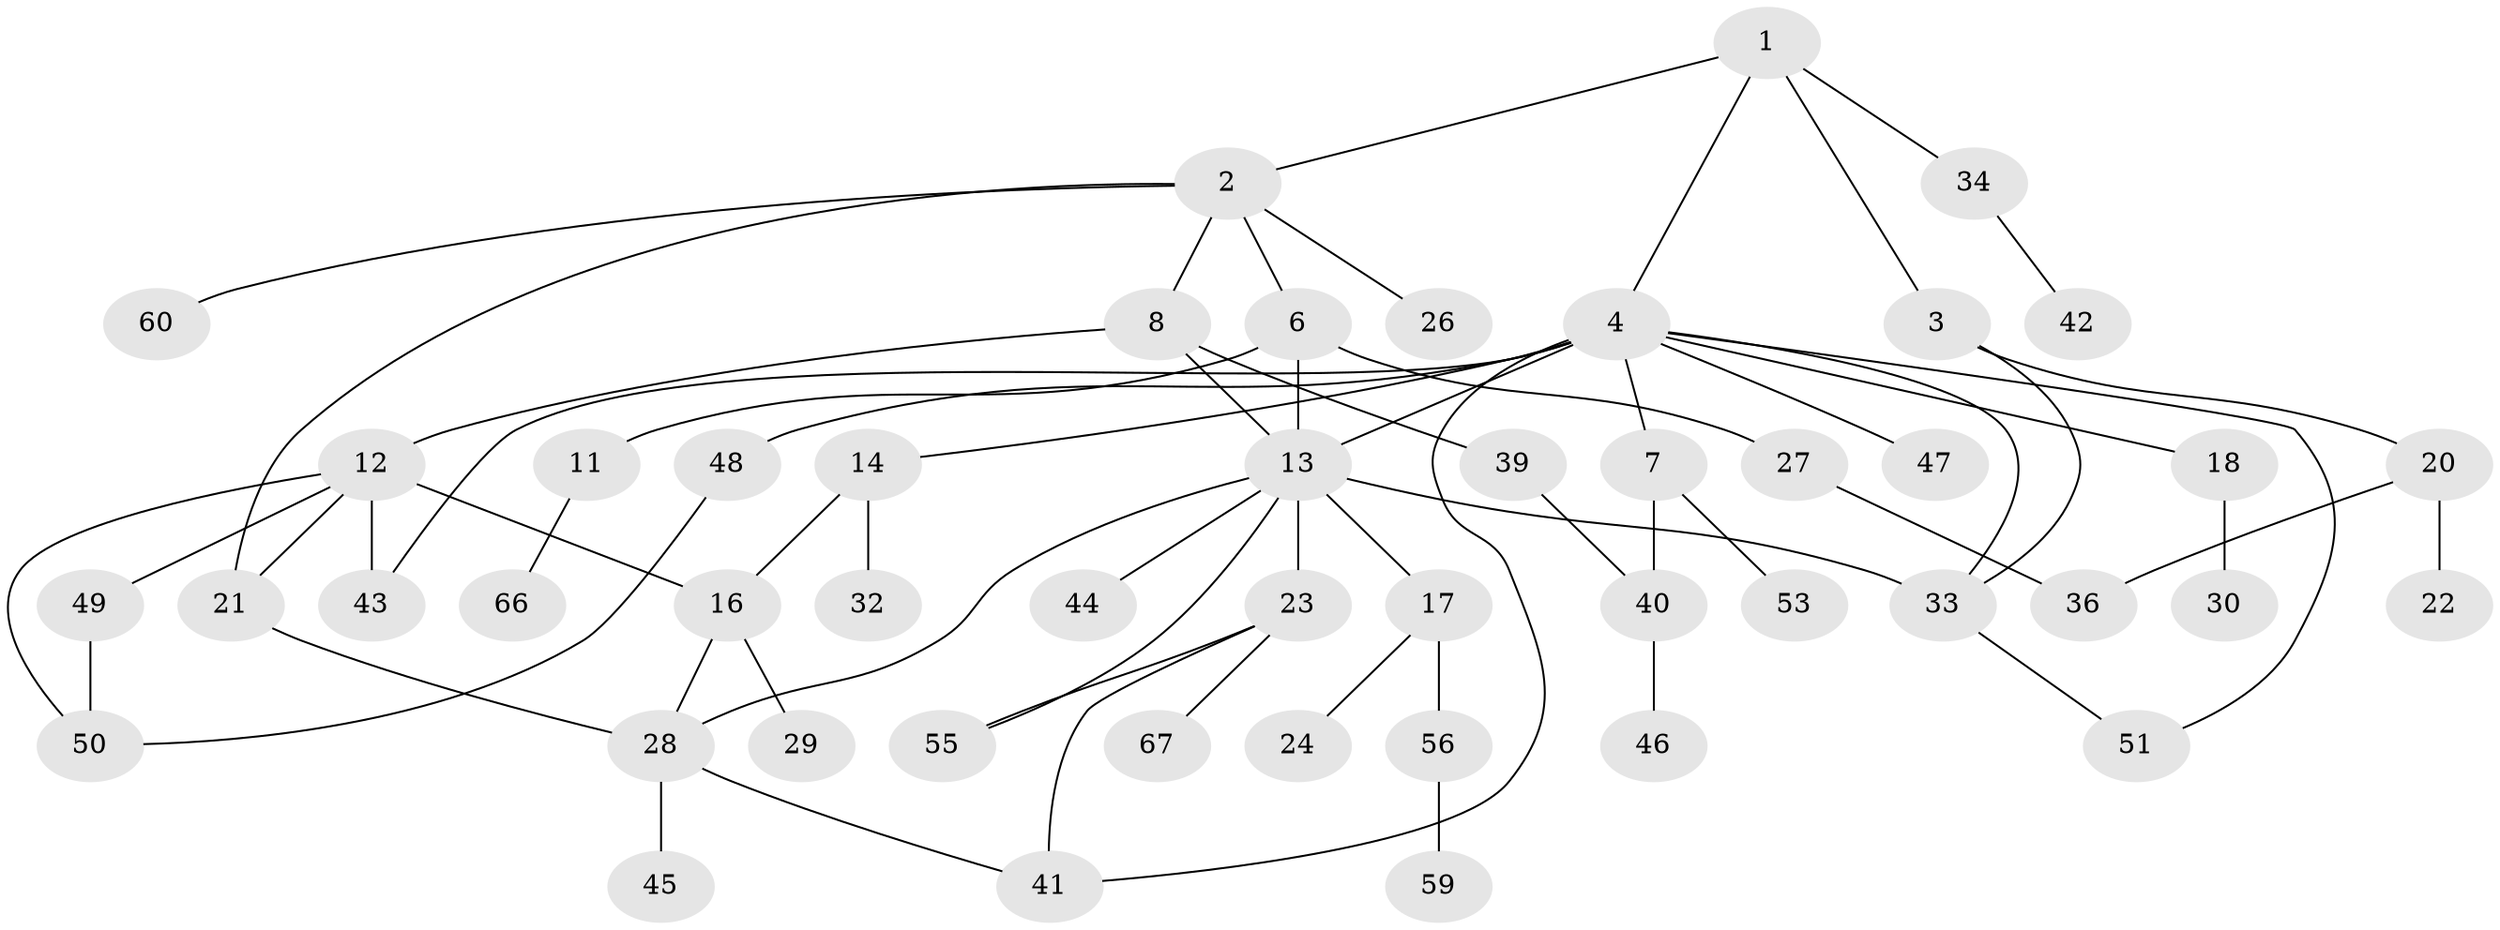 // original degree distribution, {4: 0.15942028985507245, 6: 0.043478260869565216, 3: 0.21739130434782608, 7: 0.014492753623188406, 2: 0.21739130434782608, 5: 0.028985507246376812, 1: 0.3188405797101449}
// Generated by graph-tools (version 1.1) at 2025/17/03/04/25 18:17:06]
// undirected, 48 vertices, 64 edges
graph export_dot {
graph [start="1"]
  node [color=gray90,style=filled];
  1;
  2;
  3;
  4 [super="+5+19+9"];
  6 [super="+10"];
  7;
  8;
  11;
  12 [super="+35+31+68"];
  13 [super="+38+15"];
  14;
  16;
  17;
  18;
  20 [super="+65"];
  21;
  22;
  23 [super="+54"];
  24;
  26;
  27;
  28 [super="+52"];
  29;
  30;
  32;
  33;
  34;
  36;
  39;
  40;
  41;
  42;
  43;
  44;
  45;
  46;
  47 [super="+58"];
  48;
  49 [super="+61"];
  50 [super="+57"];
  51;
  53;
  55;
  56 [super="+69"];
  59;
  60 [super="+64"];
  66;
  67;
  1 -- 2;
  1 -- 3;
  1 -- 4;
  1 -- 34;
  2 -- 6;
  2 -- 8;
  2 -- 21;
  2 -- 26;
  2 -- 60;
  3 -- 20;
  3 -- 33;
  4 -- 14;
  4 -- 18;
  4 -- 43;
  4 -- 7;
  4 -- 41;
  4 -- 48;
  4 -- 33;
  4 -- 51;
  4 -- 13 [weight=2];
  4 -- 47;
  6 -- 27;
  6 -- 13;
  6 -- 11;
  7 -- 40;
  7 -- 53;
  8 -- 12;
  8 -- 13;
  8 -- 39;
  11 -- 66;
  12 -- 50;
  12 -- 49;
  12 -- 43;
  12 -- 21;
  12 -- 16;
  13 -- 17 [weight=2];
  13 -- 33;
  13 -- 28;
  13 -- 44;
  13 -- 23 [weight=2];
  13 -- 55;
  14 -- 16;
  14 -- 32;
  16 -- 29;
  16 -- 28;
  17 -- 24;
  17 -- 56;
  18 -- 30;
  20 -- 22;
  20 -- 36;
  21 -- 28;
  23 -- 41;
  23 -- 67;
  23 -- 55;
  27 -- 36;
  28 -- 41;
  28 -- 45;
  33 -- 51;
  34 -- 42;
  39 -- 40;
  40 -- 46;
  48 -- 50;
  49 -- 50;
  56 -- 59;
}
